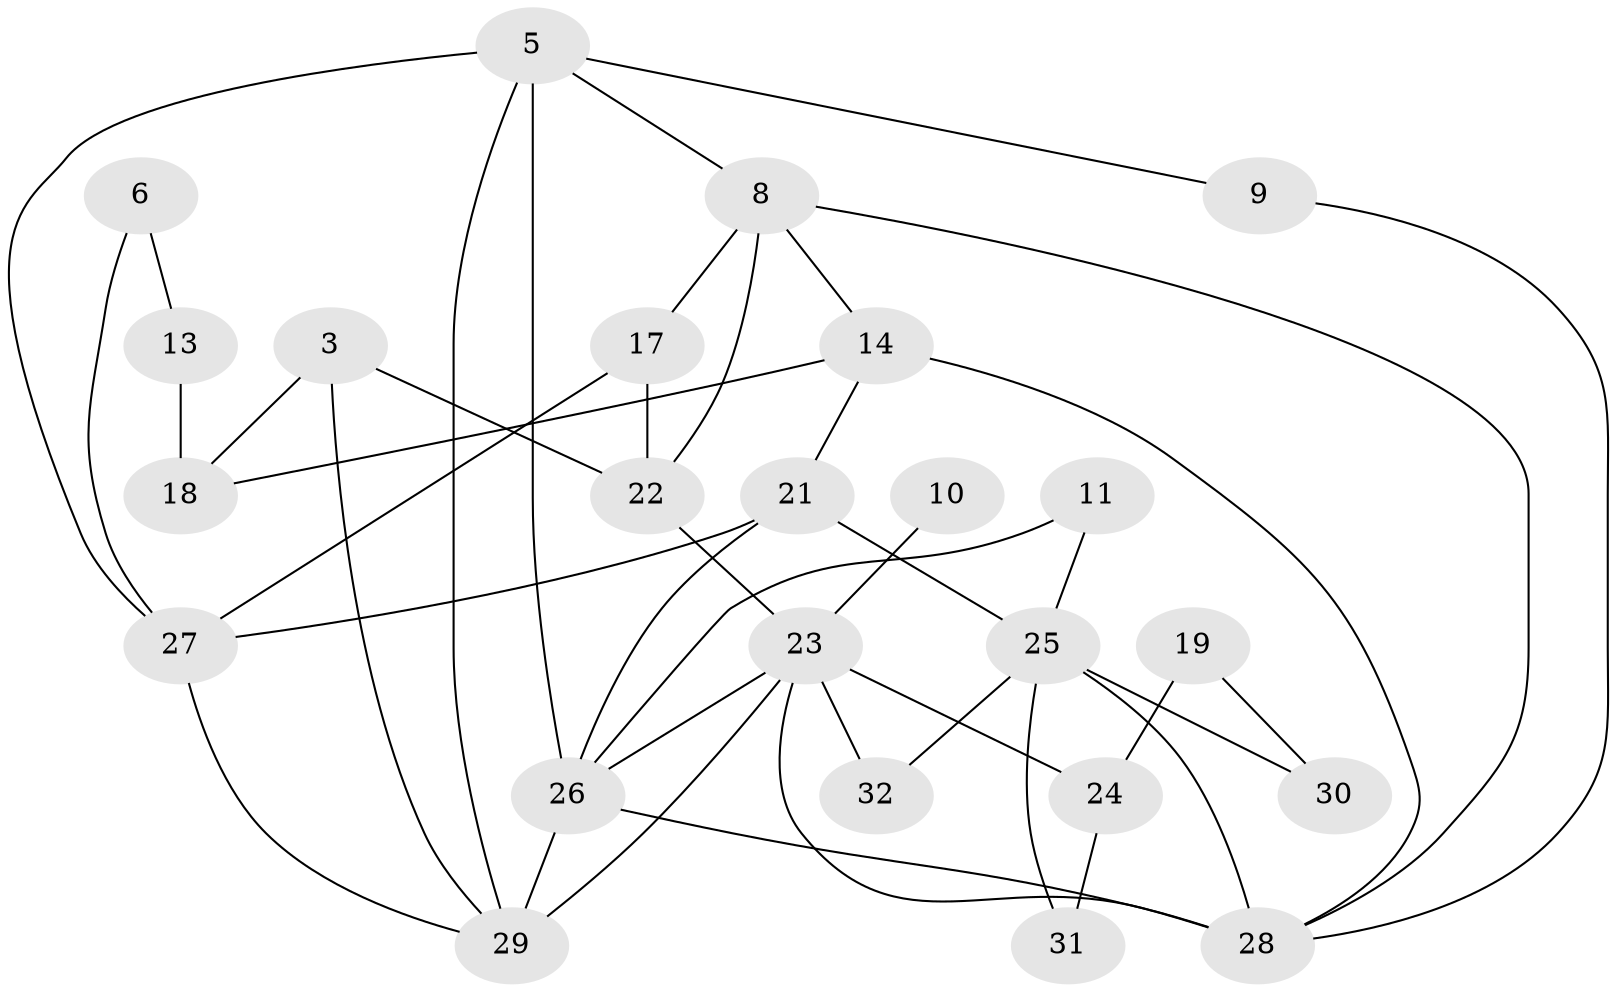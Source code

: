 // original degree distribution, {0: 0.1111111111111111, 5: 0.09523809523809523, 4: 0.09523809523809523, 3: 0.25396825396825395, 6: 0.031746031746031744, 2: 0.2857142857142857, 1: 0.12698412698412698}
// Generated by graph-tools (version 1.1) at 2025/25/03/09/25 03:25:17]
// undirected, 24 vertices, 43 edges
graph export_dot {
graph [start="1"]
  node [color=gray90,style=filled];
  3;
  5;
  6;
  8;
  9;
  10;
  11;
  13;
  14;
  17;
  18;
  19;
  21;
  22;
  23;
  24;
  25;
  26;
  27;
  28;
  29;
  30;
  31;
  32;
  3 -- 18 [weight=1.0];
  3 -- 22 [weight=1.0];
  3 -- 29 [weight=1.0];
  5 -- 8 [weight=1.0];
  5 -- 9 [weight=1.0];
  5 -- 26 [weight=2.0];
  5 -- 27 [weight=1.0];
  5 -- 29 [weight=1.0];
  6 -- 13 [weight=1.0];
  6 -- 27 [weight=1.0];
  8 -- 14 [weight=1.0];
  8 -- 17 [weight=1.0];
  8 -- 22 [weight=1.0];
  8 -- 28 [weight=1.0];
  9 -- 28 [weight=1.0];
  10 -- 23 [weight=1.0];
  11 -- 25 [weight=1.0];
  11 -- 26 [weight=1.0];
  13 -- 18 [weight=1.0];
  14 -- 18 [weight=1.0];
  14 -- 21 [weight=1.0];
  14 -- 28 [weight=1.0];
  17 -- 22 [weight=1.0];
  17 -- 27 [weight=1.0];
  19 -- 24 [weight=2.0];
  19 -- 30 [weight=1.0];
  21 -- 25 [weight=1.0];
  21 -- 26 [weight=1.0];
  21 -- 27 [weight=1.0];
  22 -- 23 [weight=1.0];
  23 -- 24 [weight=1.0];
  23 -- 26 [weight=1.0];
  23 -- 28 [weight=1.0];
  23 -- 29 [weight=2.0];
  23 -- 32 [weight=1.0];
  24 -- 31 [weight=1.0];
  25 -- 28 [weight=1.0];
  25 -- 30 [weight=2.0];
  25 -- 31 [weight=1.0];
  25 -- 32 [weight=1.0];
  26 -- 28 [weight=1.0];
  26 -- 29 [weight=1.0];
  27 -- 29 [weight=1.0];
}
